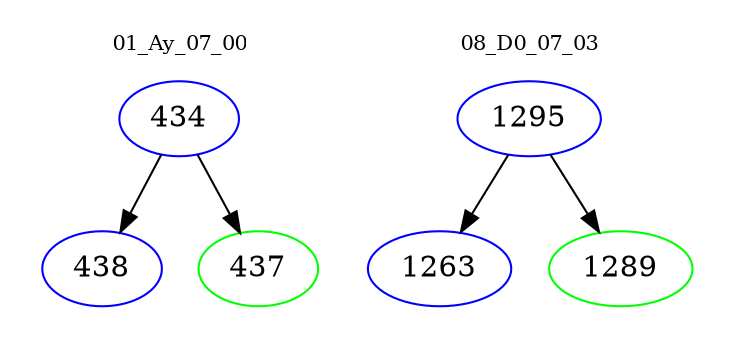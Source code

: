 digraph{
subgraph cluster_0 {
color = white
label = "01_Ay_07_00";
fontsize=10;
T0_434 [label="434", color="blue"]
T0_434 -> T0_438 [color="black"]
T0_438 [label="438", color="blue"]
T0_434 -> T0_437 [color="black"]
T0_437 [label="437", color="green"]
}
subgraph cluster_1 {
color = white
label = "08_D0_07_03";
fontsize=10;
T1_1295 [label="1295", color="blue"]
T1_1295 -> T1_1263 [color="black"]
T1_1263 [label="1263", color="blue"]
T1_1295 -> T1_1289 [color="black"]
T1_1289 [label="1289", color="green"]
}
}

